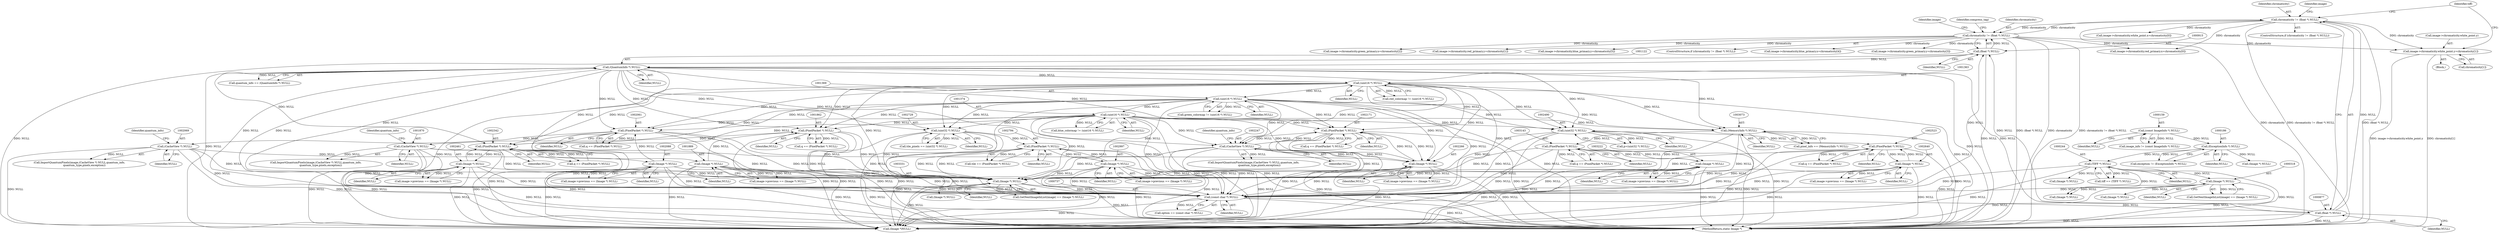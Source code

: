 digraph "0_ImageMagick_f8877abac8e568b2f339cca70c2c3c1b6eaec288@pointer" {
"1000891" [label="(Call,image->chromaticity.white_point.y=chromaticity[1])"];
"1000874" [label="(Call,chromaticity != (float *) NULL)"];
"1000912" [label="(Call,chromaticity != (float *) NULL)"];
"1000914" [label="(Call,(float *) NULL)"];
"1000876" [label="(Call,(float *) NULL)"];
"1000736" [label="(Call,(const char *) NULL)"];
"1002341" [label="(Call,(PixelPacket *) NULL)"];
"1002460" [label="(Call,(Image *) NULL)"];
"1001121" [label="(Call,(QuantumInfo *) NULL)"];
"1001362" [label="(Call,(uint16 *) NULL)"];
"1001373" [label="(Call,(uint16 *) NULL)"];
"1001368" [label="(Call,(uint16 *) NULL)"];
"1003221" [label="(Call,(Image *) NULL)"];
"1003142" [label="(Call,(PixelPacket *) NULL)"];
"1003072" [label="(Call,(MemoryInfo *) NULL)"];
"1001888" [label="(Call,(Image *) NULL)"];
"1001869" [label="(Call,(CacheView *) NULL)"];
"1001861" [label="(Call,(PixelPacket *) NULL)"];
"1002728" [label="(Call,(uint32 *) NULL)"];
"1002087" [label="(Call,(Image *) NULL)"];
"1002068" [label="(Call,(CacheView *) NULL)"];
"1002060" [label="(Call,(PixelPacket *) NULL)"];
"1000243" [label="(Call,(TIFF *) NULL)"];
"1000185" [label="(Call,(ExceptionInfo *) NULL)"];
"1000158" [label="(Call,(const ImageInfo *) NULL)"];
"1002639" [label="(Call,(Image *) NULL)"];
"1002522" [label="(Call,(PixelPacket *) NULL)"];
"1002489" [label="(Call,(uint32 *) NULL)"];
"1002793" [label="(Call,(PixelPacket *) NULL)"];
"1002996" [label="(Call,(Image *) NULL)"];
"1000317" [label="(Call,(Image *) NULL)"];
"1003330" [label="(Call,(Image *) NULL)"];
"1002170" [label="(Call,(PixelPacket *) NULL)"];
"1002265" [label="(Call,(Image *) NULL)"];
"1002246" [label="(Call,(CacheView *) NULL)"];
"1003142" [label="(Call,(PixelPacket *) NULL)"];
"1003144" [label="(Identifier,NULL)"];
"1002998" [label="(Identifier,NULL)"];
"1001859" [label="(Call,q == (PixelPacket *) NULL)"];
"1002062" [label="(Identifier,NULL)"];
"1000913" [label="(Identifier,chromaticity)"];
"1003330" [label="(Call,(Image *) NULL)"];
"1002460" [label="(Call,(Image *) NULL)"];
"1003140" [label="(Call,q == (PixelPacket *) NULL)"];
"1002089" [label="(Identifier,NULL)"];
"1000243" [label="(Call,(TIFF *) NULL)"];
"1002522" [label="(Call,(PixelPacket *) NULL)"];
"1002265" [label="(Call,(Image *) NULL)"];
"1002339" [label="(Call,q == (PixelPacket *) NULL)"];
"1001371" [label="(Call,blue_colormap != (uint16 *) NULL)"];
"1002244" [label="(Call,ImportQuantumPixels(image,(CacheView *) NULL,quantum_info,\n              quantum_type,pixels,exception))"];
"1000873" [label="(ControlStructure,if (chromaticity != (float *) NULL))"];
"1002172" [label="(Identifier,NULL)"];
"1000884" [label="(Identifier,image)"];
"1002639" [label="(Call,(Image *) NULL)"];
"1002068" [label="(Call,(CacheView *) NULL)"];
"1000187" [label="(Identifier,NULL)"];
"1002341" [label="(Call,(PixelPacket *) NULL)"];
"1003393" [label="(Call,(Image *)NULL)"];
"1001871" [label="(Identifier,NULL)"];
"1000899" [label="(Call,chromaticity[1])"];
"1000158" [label="(Call,(const ImageInfo *) NULL)"];
"1000734" [label="(Call,option == (const char *) NULL)"];
"1000912" [label="(Call,chromaticity != (float *) NULL)"];
"1002996" [label="(Call,(Image *) NULL)"];
"1002087" [label="(Call,(Image *) NULL)"];
"1001368" [label="(Call,(uint16 *) NULL)"];
"1003074" [label="(Identifier,NULL)"];
"1002066" [label="(Call,ImportQuantumPixels(image,(CacheView *) NULL,quantum_info,\n            quantum_type,pixels,exception))"];
"1001863" [label="(Identifier,NULL)"];
"1001867" [label="(Call,ImportQuantumPixels(image,(CacheView *) NULL,quantum_info,\n            quantum_type,pixels,exception))"];
"1003223" [label="(Identifier,NULL)"];
"1000314" [label="(Call,GetNextImageInList(image) == (Image *) NULL)"];
"1001364" [label="(Identifier,NULL)"];
"1000307" [label="(Call,(Image *) NULL)"];
"1000736" [label="(Call,(const char *) NULL)"];
"1002083" [label="(Call,image->previous == (Image *) NULL)"];
"1000911" [label="(ControlStructure,if (chromaticity != (float *) NULL))"];
"1001362" [label="(Call,(uint16 *) NULL)"];
"1000215" [label="(Call,(Image *) NULL)"];
"1002168" [label="(Call,q == (PixelPacket *) NULL)"];
"1002520" [label="(Call,q == (PixelPacket *) NULL)"];
"1000962" [label="(Call,image->chromaticity.blue_primary.x=chromaticity[4])"];
"1001366" [label="(Call,green_colormap != (uint16 *) NULL)"];
"1003399" [label="(MethodReturn,static Image *)"];
"1003217" [label="(Call,image->previous == (Image *) NULL)"];
"1000914" [label="(Call,(float *) NULL)"];
"1000319" [label="(Identifier,NULL)"];
"1000874" [label="(Call,chromaticity != (float *) NULL)"];
"1002248" [label="(Identifier,NULL)"];
"1000878" [label="(Identifier,NULL)"];
"1002267" [label="(Identifier,NULL)"];
"1001119" [label="(Call,quantum_info == (QuantumInfo *) NULL)"];
"1000951" [label="(Call,image->chromaticity.green_primary.y=chromaticity[3])"];
"1002793" [label="(Call,(PixelPacket *) NULL)"];
"1001370" [label="(Identifier,NULL)"];
"1000940" [label="(Call,image->chromaticity.green_primary.x=chromaticity[2])"];
"1001121" [label="(Call,(QuantumInfo *) NULL)"];
"1002071" [label="(Identifier,quantum_info)"];
"1002246" [label="(Call,(CacheView *) NULL)"];
"1000160" [label="(Identifier,NULL)"];
"1003221" [label="(Call,(Image *) NULL)"];
"1002261" [label="(Call,image->previous == (Image *) NULL)"];
"1002170" [label="(Call,(PixelPacket *) NULL)"];
"1002070" [label="(Identifier,NULL)"];
"1002524" [label="(Identifier,NULL)"];
"1002489" [label="(Call,(uint32 *) NULL)"];
"1003332" [label="(Identifier,NULL)"];
"1002060" [label="(Call,(PixelPacket *) NULL)"];
"1000328" [label="(Call,(Image *) NULL)"];
"1000929" [label="(Call,image->chromaticity.red_primary.y=chromaticity[1])"];
"1000916" [label="(Identifier,NULL)"];
"1003072" [label="(Call,(MemoryInfo *) NULL)"];
"1000156" [label="(Call,image_info != (const ImageInfo *) NULL)"];
"1002462" [label="(Identifier,NULL)"];
"1000876" [label="(Call,(float *) NULL)"];
"1002641" [label="(Identifier,NULL)"];
"1003070" [label="(Call,pixel_info == (MemoryInfo *) NULL)"];
"1001869" [label="(Call,(CacheView *) NULL)"];
"1000241" [label="(Call,tiff == (TIFF *) NULL)"];
"1000922" [label="(Identifier,image)"];
"1000183" [label="(Call,exception != (ExceptionInfo *) NULL)"];
"1001360" [label="(Call,red_colormap != (uint16 *) NULL)"];
"1000905" [label="(Identifier,tiff)"];
"1000317" [label="(Call,(Image *) NULL)"];
"1001375" [label="(Identifier,NULL)"];
"1000185" [label="(Call,(ExceptionInfo *) NULL)"];
"1000252" [label="(Call,(Image *) NULL)"];
"1002058" [label="(Call,q == (PixelPacket *) NULL)"];
"1002791" [label="(Call,tile == (PixelPacket *) NULL)"];
"1002635" [label="(Call,image->previous == (Image *) NULL)"];
"1001872" [label="(Identifier,quantum_info)"];
"1000973" [label="(Call,image->chromaticity.blue_primary.y=chromaticity[5])"];
"1001890" [label="(Identifier,NULL)"];
"1000987" [label="(Identifier,compress_tag)"];
"1000918" [label="(Call,image->chromaticity.red_primary.x=chromaticity[0])"];
"1003327" [label="(Call,GetNextImageInList(image) == (Image *) NULL)"];
"1001861" [label="(Call,(PixelPacket *) NULL)"];
"1002730" [label="(Identifier,NULL)"];
"1002487" [label="(Call,p=(uint32 *) NULL)"];
"1002726" [label="(Call,tile_pixels == (uint32 *) NULL)"];
"1002249" [label="(Identifier,quantum_info)"];
"1001888" [label="(Call,(Image *) NULL)"];
"1000880" [label="(Call,image->chromaticity.white_point.x=chromaticity[0])"];
"1000738" [label="(Identifier,NULL)"];
"1002728" [label="(Call,(uint32 *) NULL)"];
"1000891" [label="(Call,image->chromaticity.white_point.y=chromaticity[1])"];
"1002795" [label="(Identifier,NULL)"];
"1001373" [label="(Call,(uint16 *) NULL)"];
"1002343" [label="(Identifier,NULL)"];
"1002456" [label="(Call,image->previous == (Image *) NULL)"];
"1001884" [label="(Call,image->previous == (Image *) NULL)"];
"1002992" [label="(Call,image->previous == (Image *) NULL)"];
"1003339" [label="(Call,(Image *) NULL)"];
"1002491" [label="(Identifier,NULL)"];
"1000245" [label="(Identifier,NULL)"];
"1000875" [label="(Identifier,chromaticity)"];
"1001123" [label="(Identifier,NULL)"];
"1000892" [label="(Call,image->chromaticity.white_point.y)"];
"1000879" [label="(Block,)"];
"1000891" -> "1000879"  [label="AST: "];
"1000891" -> "1000899"  [label="CFG: "];
"1000892" -> "1000891"  [label="AST: "];
"1000899" -> "1000891"  [label="AST: "];
"1000905" -> "1000891"  [label="CFG: "];
"1000891" -> "1003399"  [label="DDG: chromaticity[1]"];
"1000891" -> "1003399"  [label="DDG: image->chromaticity.white_point.y"];
"1000874" -> "1000891"  [label="DDG: chromaticity"];
"1000912" -> "1000891"  [label="DDG: chromaticity"];
"1000874" -> "1000873"  [label="AST: "];
"1000874" -> "1000876"  [label="CFG: "];
"1000875" -> "1000874"  [label="AST: "];
"1000876" -> "1000874"  [label="AST: "];
"1000884" -> "1000874"  [label="CFG: "];
"1000905" -> "1000874"  [label="CFG: "];
"1000874" -> "1003399"  [label="DDG: chromaticity != (float *) NULL"];
"1000874" -> "1003399"  [label="DDG: (float *) NULL"];
"1000874" -> "1003399"  [label="DDG: chromaticity"];
"1000912" -> "1000874"  [label="DDG: chromaticity"];
"1000876" -> "1000874"  [label="DDG: NULL"];
"1000874" -> "1000880"  [label="DDG: chromaticity"];
"1000874" -> "1000912"  [label="DDG: chromaticity"];
"1000874" -> "1000918"  [label="DDG: chromaticity"];
"1000912" -> "1000911"  [label="AST: "];
"1000912" -> "1000914"  [label="CFG: "];
"1000913" -> "1000912"  [label="AST: "];
"1000914" -> "1000912"  [label="AST: "];
"1000922" -> "1000912"  [label="CFG: "];
"1000987" -> "1000912"  [label="CFG: "];
"1000912" -> "1003399"  [label="DDG: chromaticity != (float *) NULL"];
"1000912" -> "1003399"  [label="DDG: (float *) NULL"];
"1000912" -> "1003399"  [label="DDG: chromaticity"];
"1000914" -> "1000912"  [label="DDG: NULL"];
"1000912" -> "1000918"  [label="DDG: chromaticity"];
"1000912" -> "1000929"  [label="DDG: chromaticity"];
"1000912" -> "1000940"  [label="DDG: chromaticity"];
"1000912" -> "1000951"  [label="DDG: chromaticity"];
"1000912" -> "1000962"  [label="DDG: chromaticity"];
"1000912" -> "1000973"  [label="DDG: chromaticity"];
"1000914" -> "1000916"  [label="CFG: "];
"1000915" -> "1000914"  [label="AST: "];
"1000916" -> "1000914"  [label="AST: "];
"1000914" -> "1003399"  [label="DDG: NULL"];
"1000876" -> "1000914"  [label="DDG: NULL"];
"1000736" -> "1000914"  [label="DDG: NULL"];
"1000914" -> "1001121"  [label="DDG: NULL"];
"1000914" -> "1003393"  [label="DDG: NULL"];
"1000876" -> "1000878"  [label="CFG: "];
"1000877" -> "1000876"  [label="AST: "];
"1000878" -> "1000876"  [label="AST: "];
"1000876" -> "1003399"  [label="DDG: NULL"];
"1000736" -> "1000876"  [label="DDG: NULL"];
"1000876" -> "1001121"  [label="DDG: NULL"];
"1000876" -> "1003393"  [label="DDG: NULL"];
"1000736" -> "1000734"  [label="AST: "];
"1000736" -> "1000738"  [label="CFG: "];
"1000737" -> "1000736"  [label="AST: "];
"1000738" -> "1000736"  [label="AST: "];
"1000734" -> "1000736"  [label="CFG: "];
"1000736" -> "1003399"  [label="DDG: NULL"];
"1000736" -> "1000734"  [label="DDG: NULL"];
"1002341" -> "1000736"  [label="DDG: NULL"];
"1002460" -> "1000736"  [label="DDG: NULL"];
"1003221" -> "1000736"  [label="DDG: NULL"];
"1001121" -> "1000736"  [label="DDG: NULL"];
"1001888" -> "1000736"  [label="DDG: NULL"];
"1002728" -> "1000736"  [label="DDG: NULL"];
"1003142" -> "1000736"  [label="DDG: NULL"];
"1001869" -> "1000736"  [label="DDG: NULL"];
"1002087" -> "1000736"  [label="DDG: NULL"];
"1001373" -> "1000736"  [label="DDG: NULL"];
"1001368" -> "1000736"  [label="DDG: NULL"];
"1000243" -> "1000736"  [label="DDG: NULL"];
"1002639" -> "1000736"  [label="DDG: NULL"];
"1002793" -> "1000736"  [label="DDG: NULL"];
"1002489" -> "1000736"  [label="DDG: NULL"];
"1001861" -> "1000736"  [label="DDG: NULL"];
"1002996" -> "1000736"  [label="DDG: NULL"];
"1002060" -> "1000736"  [label="DDG: NULL"];
"1000317" -> "1000736"  [label="DDG: NULL"];
"1002522" -> "1000736"  [label="DDG: NULL"];
"1001362" -> "1000736"  [label="DDG: NULL"];
"1003072" -> "1000736"  [label="DDG: NULL"];
"1003330" -> "1000736"  [label="DDG: NULL"];
"1002170" -> "1000736"  [label="DDG: NULL"];
"1002265" -> "1000736"  [label="DDG: NULL"];
"1002246" -> "1000736"  [label="DDG: NULL"];
"1002068" -> "1000736"  [label="DDG: NULL"];
"1000736" -> "1001121"  [label="DDG: NULL"];
"1000736" -> "1003393"  [label="DDG: NULL"];
"1002341" -> "1002339"  [label="AST: "];
"1002341" -> "1002343"  [label="CFG: "];
"1002342" -> "1002341"  [label="AST: "];
"1002343" -> "1002341"  [label="AST: "];
"1002339" -> "1002341"  [label="CFG: "];
"1002341" -> "1003399"  [label="DDG: NULL"];
"1002341" -> "1002339"  [label="DDG: NULL"];
"1002460" -> "1002341"  [label="DDG: NULL"];
"1001121" -> "1002341"  [label="DDG: NULL"];
"1001362" -> "1002341"  [label="DDG: NULL"];
"1001373" -> "1002341"  [label="DDG: NULL"];
"1001368" -> "1002341"  [label="DDG: NULL"];
"1002341" -> "1002460"  [label="DDG: NULL"];
"1002341" -> "1003330"  [label="DDG: NULL"];
"1002341" -> "1003393"  [label="DDG: NULL"];
"1002460" -> "1002456"  [label="AST: "];
"1002460" -> "1002462"  [label="CFG: "];
"1002461" -> "1002460"  [label="AST: "];
"1002462" -> "1002460"  [label="AST: "];
"1002456" -> "1002460"  [label="CFG: "];
"1002460" -> "1003399"  [label="DDG: NULL"];
"1002460" -> "1002456"  [label="DDG: NULL"];
"1002460" -> "1003330"  [label="DDG: NULL"];
"1002460" -> "1003393"  [label="DDG: NULL"];
"1001121" -> "1001119"  [label="AST: "];
"1001121" -> "1001123"  [label="CFG: "];
"1001122" -> "1001121"  [label="AST: "];
"1001123" -> "1001121"  [label="AST: "];
"1001119" -> "1001121"  [label="CFG: "];
"1001121" -> "1003399"  [label="DDG: NULL"];
"1001121" -> "1001119"  [label="DDG: NULL"];
"1001121" -> "1001362"  [label="DDG: NULL"];
"1001121" -> "1001861"  [label="DDG: NULL"];
"1001121" -> "1002060"  [label="DDG: NULL"];
"1001121" -> "1002170"  [label="DDG: NULL"];
"1001121" -> "1002246"  [label="DDG: NULL"];
"1001121" -> "1002265"  [label="DDG: NULL"];
"1001121" -> "1002489"  [label="DDG: NULL"];
"1001121" -> "1002728"  [label="DDG: NULL"];
"1001121" -> "1003072"  [label="DDG: NULL"];
"1001121" -> "1003330"  [label="DDG: NULL"];
"1001121" -> "1003393"  [label="DDG: NULL"];
"1001362" -> "1001360"  [label="AST: "];
"1001362" -> "1001364"  [label="CFG: "];
"1001363" -> "1001362"  [label="AST: "];
"1001364" -> "1001362"  [label="AST: "];
"1001360" -> "1001362"  [label="CFG: "];
"1001362" -> "1003399"  [label="DDG: NULL"];
"1001362" -> "1001360"  [label="DDG: NULL"];
"1001362" -> "1001368"  [label="DDG: NULL"];
"1001362" -> "1001861"  [label="DDG: NULL"];
"1001362" -> "1002060"  [label="DDG: NULL"];
"1001362" -> "1002170"  [label="DDG: NULL"];
"1001362" -> "1002246"  [label="DDG: NULL"];
"1001362" -> "1002265"  [label="DDG: NULL"];
"1001362" -> "1002489"  [label="DDG: NULL"];
"1001362" -> "1002728"  [label="DDG: NULL"];
"1001362" -> "1003072"  [label="DDG: NULL"];
"1001362" -> "1003330"  [label="DDG: NULL"];
"1001362" -> "1003393"  [label="DDG: NULL"];
"1001373" -> "1001371"  [label="AST: "];
"1001373" -> "1001375"  [label="CFG: "];
"1001374" -> "1001373"  [label="AST: "];
"1001375" -> "1001373"  [label="AST: "];
"1001371" -> "1001373"  [label="CFG: "];
"1001373" -> "1003399"  [label="DDG: NULL"];
"1001373" -> "1001371"  [label="DDG: NULL"];
"1001368" -> "1001373"  [label="DDG: NULL"];
"1001373" -> "1001861"  [label="DDG: NULL"];
"1001373" -> "1002060"  [label="DDG: NULL"];
"1001373" -> "1002170"  [label="DDG: NULL"];
"1001373" -> "1002246"  [label="DDG: NULL"];
"1001373" -> "1002265"  [label="DDG: NULL"];
"1001373" -> "1002489"  [label="DDG: NULL"];
"1001373" -> "1002728"  [label="DDG: NULL"];
"1001373" -> "1003072"  [label="DDG: NULL"];
"1001373" -> "1003330"  [label="DDG: NULL"];
"1001373" -> "1003393"  [label="DDG: NULL"];
"1001368" -> "1001366"  [label="AST: "];
"1001368" -> "1001370"  [label="CFG: "];
"1001369" -> "1001368"  [label="AST: "];
"1001370" -> "1001368"  [label="AST: "];
"1001366" -> "1001368"  [label="CFG: "];
"1001368" -> "1003399"  [label="DDG: NULL"];
"1001368" -> "1001366"  [label="DDG: NULL"];
"1001368" -> "1001861"  [label="DDG: NULL"];
"1001368" -> "1002060"  [label="DDG: NULL"];
"1001368" -> "1002170"  [label="DDG: NULL"];
"1001368" -> "1002246"  [label="DDG: NULL"];
"1001368" -> "1002265"  [label="DDG: NULL"];
"1001368" -> "1002489"  [label="DDG: NULL"];
"1001368" -> "1002728"  [label="DDG: NULL"];
"1001368" -> "1003072"  [label="DDG: NULL"];
"1001368" -> "1003330"  [label="DDG: NULL"];
"1001368" -> "1003393"  [label="DDG: NULL"];
"1003221" -> "1003217"  [label="AST: "];
"1003221" -> "1003223"  [label="CFG: "];
"1003222" -> "1003221"  [label="AST: "];
"1003223" -> "1003221"  [label="AST: "];
"1003217" -> "1003221"  [label="CFG: "];
"1003221" -> "1003399"  [label="DDG: NULL"];
"1003221" -> "1003142"  [label="DDG: NULL"];
"1003221" -> "1003217"  [label="DDG: NULL"];
"1003142" -> "1003221"  [label="DDG: NULL"];
"1003221" -> "1003330"  [label="DDG: NULL"];
"1003221" -> "1003393"  [label="DDG: NULL"];
"1003142" -> "1003140"  [label="AST: "];
"1003142" -> "1003144"  [label="CFG: "];
"1003143" -> "1003142"  [label="AST: "];
"1003144" -> "1003142"  [label="AST: "];
"1003140" -> "1003142"  [label="CFG: "];
"1003142" -> "1003399"  [label="DDG: NULL"];
"1003142" -> "1003140"  [label="DDG: NULL"];
"1003072" -> "1003142"  [label="DDG: NULL"];
"1003142" -> "1003330"  [label="DDG: NULL"];
"1003142" -> "1003393"  [label="DDG: NULL"];
"1003072" -> "1003070"  [label="AST: "];
"1003072" -> "1003074"  [label="CFG: "];
"1003073" -> "1003072"  [label="AST: "];
"1003074" -> "1003072"  [label="AST: "];
"1003070" -> "1003072"  [label="CFG: "];
"1003072" -> "1003399"  [label="DDG: NULL"];
"1003072" -> "1003070"  [label="DDG: NULL"];
"1003072" -> "1003330"  [label="DDG: NULL"];
"1003072" -> "1003393"  [label="DDG: NULL"];
"1001888" -> "1001884"  [label="AST: "];
"1001888" -> "1001890"  [label="CFG: "];
"1001889" -> "1001888"  [label="AST: "];
"1001890" -> "1001888"  [label="AST: "];
"1001884" -> "1001888"  [label="CFG: "];
"1001888" -> "1003399"  [label="DDG: NULL"];
"1001888" -> "1001861"  [label="DDG: NULL"];
"1001888" -> "1001884"  [label="DDG: NULL"];
"1001869" -> "1001888"  [label="DDG: NULL"];
"1001888" -> "1003330"  [label="DDG: NULL"];
"1001888" -> "1003393"  [label="DDG: NULL"];
"1001869" -> "1001867"  [label="AST: "];
"1001869" -> "1001871"  [label="CFG: "];
"1001870" -> "1001869"  [label="AST: "];
"1001871" -> "1001869"  [label="AST: "];
"1001872" -> "1001869"  [label="CFG: "];
"1001869" -> "1003399"  [label="DDG: NULL"];
"1001869" -> "1001867"  [label="DDG: NULL"];
"1001861" -> "1001869"  [label="DDG: NULL"];
"1001869" -> "1003330"  [label="DDG: NULL"];
"1001869" -> "1003393"  [label="DDG: NULL"];
"1001861" -> "1001859"  [label="AST: "];
"1001861" -> "1001863"  [label="CFG: "];
"1001862" -> "1001861"  [label="AST: "];
"1001863" -> "1001861"  [label="AST: "];
"1001859" -> "1001861"  [label="CFG: "];
"1001861" -> "1003399"  [label="DDG: NULL"];
"1001861" -> "1001859"  [label="DDG: NULL"];
"1001861" -> "1003330"  [label="DDG: NULL"];
"1001861" -> "1003393"  [label="DDG: NULL"];
"1002728" -> "1002726"  [label="AST: "];
"1002728" -> "1002730"  [label="CFG: "];
"1002729" -> "1002728"  [label="AST: "];
"1002730" -> "1002728"  [label="AST: "];
"1002726" -> "1002728"  [label="CFG: "];
"1002728" -> "1003399"  [label="DDG: NULL"];
"1002728" -> "1002726"  [label="DDG: NULL"];
"1002728" -> "1002793"  [label="DDG: NULL"];
"1002728" -> "1003330"  [label="DDG: NULL"];
"1002728" -> "1003393"  [label="DDG: NULL"];
"1002087" -> "1002083"  [label="AST: "];
"1002087" -> "1002089"  [label="CFG: "];
"1002088" -> "1002087"  [label="AST: "];
"1002089" -> "1002087"  [label="AST: "];
"1002083" -> "1002087"  [label="CFG: "];
"1002087" -> "1003399"  [label="DDG: NULL"];
"1002087" -> "1002060"  [label="DDG: NULL"];
"1002087" -> "1002083"  [label="DDG: NULL"];
"1002068" -> "1002087"  [label="DDG: NULL"];
"1002087" -> "1003330"  [label="DDG: NULL"];
"1002087" -> "1003393"  [label="DDG: NULL"];
"1002068" -> "1002066"  [label="AST: "];
"1002068" -> "1002070"  [label="CFG: "];
"1002069" -> "1002068"  [label="AST: "];
"1002070" -> "1002068"  [label="AST: "];
"1002071" -> "1002068"  [label="CFG: "];
"1002068" -> "1003399"  [label="DDG: NULL"];
"1002068" -> "1002066"  [label="DDG: NULL"];
"1002060" -> "1002068"  [label="DDG: NULL"];
"1002068" -> "1003330"  [label="DDG: NULL"];
"1002068" -> "1003393"  [label="DDG: NULL"];
"1002060" -> "1002058"  [label="AST: "];
"1002060" -> "1002062"  [label="CFG: "];
"1002061" -> "1002060"  [label="AST: "];
"1002062" -> "1002060"  [label="AST: "];
"1002058" -> "1002060"  [label="CFG: "];
"1002060" -> "1003399"  [label="DDG: NULL"];
"1002060" -> "1002058"  [label="DDG: NULL"];
"1002060" -> "1003330"  [label="DDG: NULL"];
"1002060" -> "1003393"  [label="DDG: NULL"];
"1000243" -> "1000241"  [label="AST: "];
"1000243" -> "1000245"  [label="CFG: "];
"1000244" -> "1000243"  [label="AST: "];
"1000245" -> "1000243"  [label="AST: "];
"1000241" -> "1000243"  [label="CFG: "];
"1000243" -> "1003399"  [label="DDG: NULL"];
"1000243" -> "1000241"  [label="DDG: NULL"];
"1000185" -> "1000243"  [label="DDG: NULL"];
"1000243" -> "1000252"  [label="DDG: NULL"];
"1000243" -> "1000307"  [label="DDG: NULL"];
"1000243" -> "1000317"  [label="DDG: NULL"];
"1000243" -> "1003393"  [label="DDG: NULL"];
"1000185" -> "1000183"  [label="AST: "];
"1000185" -> "1000187"  [label="CFG: "];
"1000186" -> "1000185"  [label="AST: "];
"1000187" -> "1000185"  [label="AST: "];
"1000183" -> "1000185"  [label="CFG: "];
"1000185" -> "1000183"  [label="DDG: NULL"];
"1000158" -> "1000185"  [label="DDG: NULL"];
"1000185" -> "1000215"  [label="DDG: NULL"];
"1000158" -> "1000156"  [label="AST: "];
"1000158" -> "1000160"  [label="CFG: "];
"1000159" -> "1000158"  [label="AST: "];
"1000160" -> "1000158"  [label="AST: "];
"1000156" -> "1000158"  [label="CFG: "];
"1000158" -> "1000156"  [label="DDG: NULL"];
"1002639" -> "1002635"  [label="AST: "];
"1002639" -> "1002641"  [label="CFG: "];
"1002640" -> "1002639"  [label="AST: "];
"1002641" -> "1002639"  [label="AST: "];
"1002635" -> "1002639"  [label="CFG: "];
"1002639" -> "1003399"  [label="DDG: NULL"];
"1002639" -> "1002522"  [label="DDG: NULL"];
"1002639" -> "1002635"  [label="DDG: NULL"];
"1002522" -> "1002639"  [label="DDG: NULL"];
"1002639" -> "1003330"  [label="DDG: NULL"];
"1002639" -> "1003393"  [label="DDG: NULL"];
"1002522" -> "1002520"  [label="AST: "];
"1002522" -> "1002524"  [label="CFG: "];
"1002523" -> "1002522"  [label="AST: "];
"1002524" -> "1002522"  [label="AST: "];
"1002520" -> "1002522"  [label="CFG: "];
"1002522" -> "1003399"  [label="DDG: NULL"];
"1002522" -> "1002520"  [label="DDG: NULL"];
"1002489" -> "1002522"  [label="DDG: NULL"];
"1002522" -> "1003330"  [label="DDG: NULL"];
"1002522" -> "1003393"  [label="DDG: NULL"];
"1002489" -> "1002487"  [label="AST: "];
"1002489" -> "1002491"  [label="CFG: "];
"1002490" -> "1002489"  [label="AST: "];
"1002491" -> "1002489"  [label="AST: "];
"1002487" -> "1002489"  [label="CFG: "];
"1002489" -> "1003399"  [label="DDG: NULL"];
"1002489" -> "1002487"  [label="DDG: NULL"];
"1002489" -> "1003330"  [label="DDG: NULL"];
"1002489" -> "1003393"  [label="DDG: NULL"];
"1002793" -> "1002791"  [label="AST: "];
"1002793" -> "1002795"  [label="CFG: "];
"1002794" -> "1002793"  [label="AST: "];
"1002795" -> "1002793"  [label="AST: "];
"1002791" -> "1002793"  [label="CFG: "];
"1002793" -> "1003399"  [label="DDG: NULL"];
"1002793" -> "1002791"  [label="DDG: NULL"];
"1002996" -> "1002793"  [label="DDG: NULL"];
"1002793" -> "1002996"  [label="DDG: NULL"];
"1002793" -> "1003330"  [label="DDG: NULL"];
"1002793" -> "1003393"  [label="DDG: NULL"];
"1002996" -> "1002992"  [label="AST: "];
"1002996" -> "1002998"  [label="CFG: "];
"1002997" -> "1002996"  [label="AST: "];
"1002998" -> "1002996"  [label="AST: "];
"1002992" -> "1002996"  [label="CFG: "];
"1002996" -> "1003399"  [label="DDG: NULL"];
"1002996" -> "1002992"  [label="DDG: NULL"];
"1002996" -> "1003330"  [label="DDG: NULL"];
"1002996" -> "1003393"  [label="DDG: NULL"];
"1000317" -> "1000314"  [label="AST: "];
"1000317" -> "1000319"  [label="CFG: "];
"1000318" -> "1000317"  [label="AST: "];
"1000319" -> "1000317"  [label="AST: "];
"1000314" -> "1000317"  [label="CFG: "];
"1000317" -> "1003399"  [label="DDG: NULL"];
"1000317" -> "1000307"  [label="DDG: NULL"];
"1000317" -> "1000314"  [label="DDG: NULL"];
"1000317" -> "1000328"  [label="DDG: NULL"];
"1000317" -> "1003393"  [label="DDG: NULL"];
"1003330" -> "1003327"  [label="AST: "];
"1003330" -> "1003332"  [label="CFG: "];
"1003331" -> "1003330"  [label="AST: "];
"1003332" -> "1003330"  [label="AST: "];
"1003327" -> "1003330"  [label="CFG: "];
"1003330" -> "1003399"  [label="DDG: NULL"];
"1003330" -> "1003327"  [label="DDG: NULL"];
"1002170" -> "1003330"  [label="DDG: NULL"];
"1002265" -> "1003330"  [label="DDG: NULL"];
"1002246" -> "1003330"  [label="DDG: NULL"];
"1003330" -> "1003339"  [label="DDG: NULL"];
"1003330" -> "1003393"  [label="DDG: NULL"];
"1002170" -> "1002168"  [label="AST: "];
"1002170" -> "1002172"  [label="CFG: "];
"1002171" -> "1002170"  [label="AST: "];
"1002172" -> "1002170"  [label="AST: "];
"1002168" -> "1002170"  [label="CFG: "];
"1002170" -> "1003399"  [label="DDG: NULL"];
"1002170" -> "1002168"  [label="DDG: NULL"];
"1002265" -> "1002170"  [label="DDG: NULL"];
"1002246" -> "1002170"  [label="DDG: NULL"];
"1002170" -> "1002246"  [label="DDG: NULL"];
"1002170" -> "1002265"  [label="DDG: NULL"];
"1002170" -> "1003393"  [label="DDG: NULL"];
"1002265" -> "1002261"  [label="AST: "];
"1002265" -> "1002267"  [label="CFG: "];
"1002266" -> "1002265"  [label="AST: "];
"1002267" -> "1002265"  [label="AST: "];
"1002261" -> "1002265"  [label="CFG: "];
"1002265" -> "1003399"  [label="DDG: NULL"];
"1002265" -> "1002261"  [label="DDG: NULL"];
"1002246" -> "1002265"  [label="DDG: NULL"];
"1002265" -> "1003393"  [label="DDG: NULL"];
"1002246" -> "1002244"  [label="AST: "];
"1002246" -> "1002248"  [label="CFG: "];
"1002247" -> "1002246"  [label="AST: "];
"1002248" -> "1002246"  [label="AST: "];
"1002249" -> "1002246"  [label="CFG: "];
"1002246" -> "1003399"  [label="DDG: NULL"];
"1002246" -> "1002244"  [label="DDG: NULL"];
"1002246" -> "1003393"  [label="DDG: NULL"];
}
